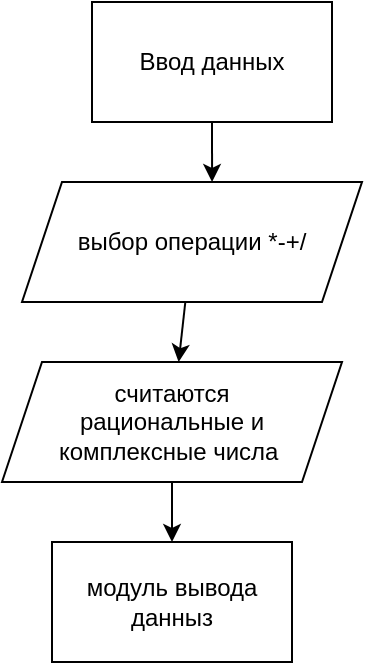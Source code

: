 <mxfile>
    <diagram id="9Vy08BSMwe-sqHqfHaR8" name="Page-1">
        <mxGraphModel dx="599" dy="472" grid="1" gridSize="10" guides="1" tooltips="1" connect="1" arrows="1" fold="1" page="1" pageScale="1" pageWidth="827" pageHeight="1169" math="0" shadow="0">
            <root>
                <mxCell id="0"/>
                <mxCell id="1" parent="0"/>
                <mxCell id="9" style="edgeStyle=none;html=1;exitX=0.5;exitY=1;exitDx=0;exitDy=0;entryX=0.559;entryY=0;entryDx=0;entryDy=0;entryPerimeter=0;" edge="1" parent="1" source="2" target="7">
                    <mxGeometry relative="1" as="geometry"/>
                </mxCell>
                <mxCell id="2" value="Ввод данных&lt;br&gt;" style="rounded=0;whiteSpace=wrap;html=1;" vertex="1" parent="1">
                    <mxGeometry x="235" y="30" width="120" height="60" as="geometry"/>
                </mxCell>
                <mxCell id="11" style="edgeStyle=none;html=1;exitX=0.5;exitY=1;exitDx=0;exitDy=0;entryX=0.5;entryY=0;entryDx=0;entryDy=0;" edge="1" parent="1" source="3" target="4">
                    <mxGeometry relative="1" as="geometry"/>
                </mxCell>
                <mxCell id="3" value="считаются &lt;br&gt;рациональные и комплексные числа&amp;nbsp;" style="shape=parallelogram;perimeter=parallelogramPerimeter;whiteSpace=wrap;html=1;fixedSize=1;" vertex="1" parent="1">
                    <mxGeometry x="190" y="210" width="170" height="60" as="geometry"/>
                </mxCell>
                <mxCell id="4" value="модуль вывода данныз" style="rounded=0;whiteSpace=wrap;html=1;" vertex="1" parent="1">
                    <mxGeometry x="215" y="300" width="120" height="60" as="geometry"/>
                </mxCell>
                <mxCell id="12" style="edgeStyle=none;html=1;" edge="1" parent="1" source="7" target="3">
                    <mxGeometry relative="1" as="geometry"/>
                </mxCell>
                <mxCell id="7" value="выбор операции *-+/" style="shape=parallelogram;perimeter=parallelogramPerimeter;whiteSpace=wrap;html=1;fixedSize=1;" vertex="1" parent="1">
                    <mxGeometry x="200" y="120" width="170" height="60" as="geometry"/>
                </mxCell>
            </root>
        </mxGraphModel>
    </diagram>
</mxfile>